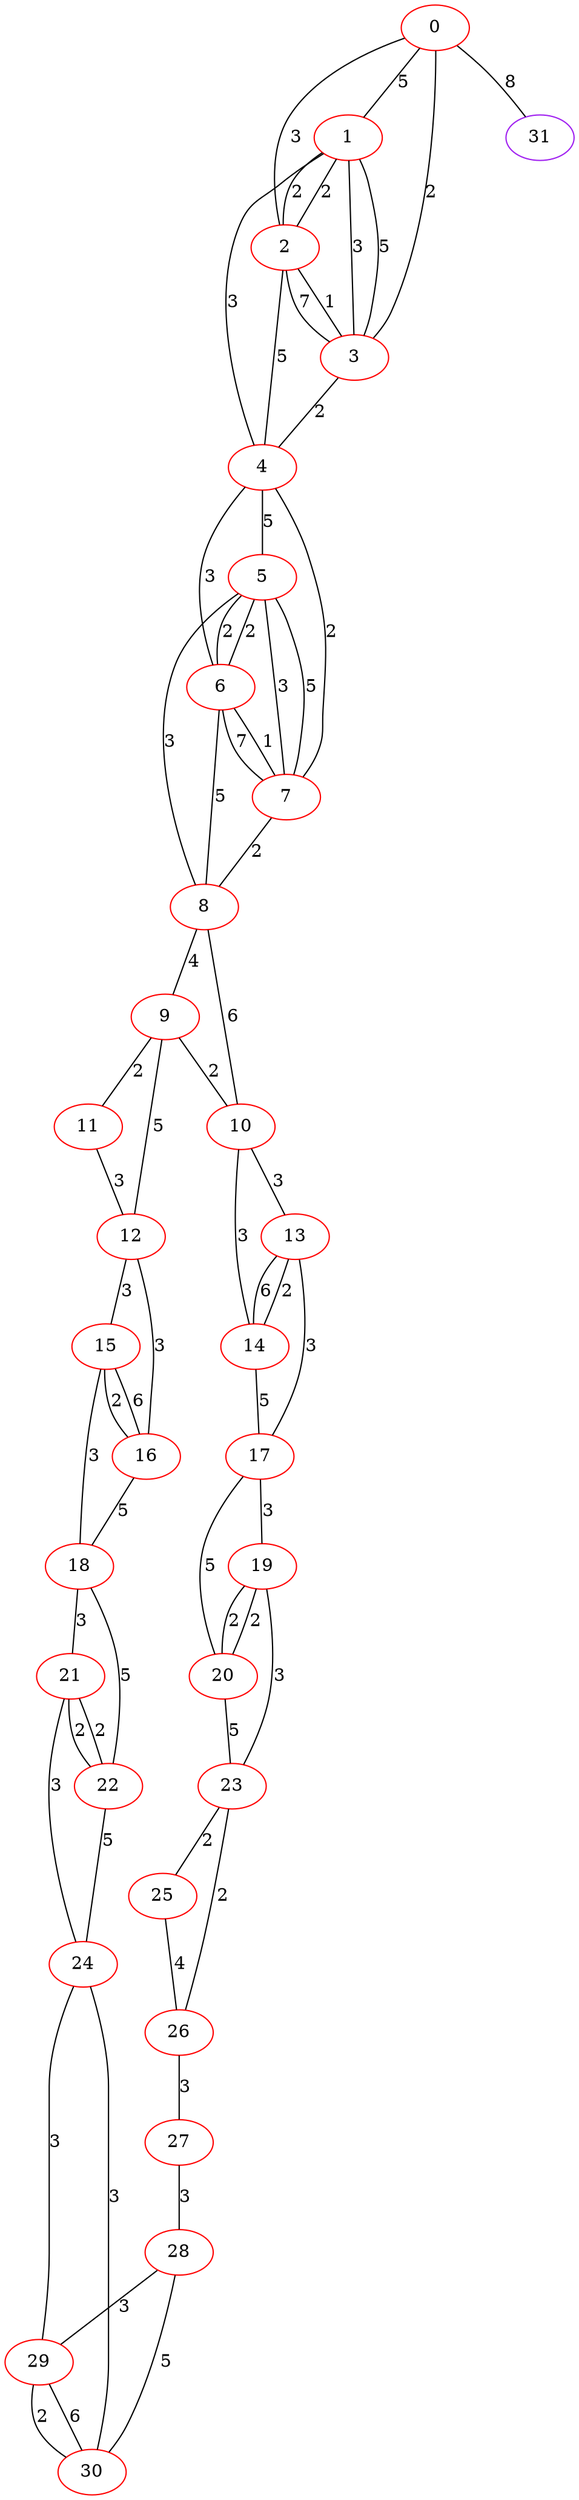graph "" {
0 [color=red, weight=1];
1 [color=red, weight=1];
2 [color=red, weight=1];
3 [color=red, weight=1];
4 [color=red, weight=1];
5 [color=red, weight=1];
6 [color=red, weight=1];
7 [color=red, weight=1];
8 [color=red, weight=1];
9 [color=red, weight=1];
10 [color=red, weight=1];
11 [color=red, weight=1];
12 [color=red, weight=1];
13 [color=red, weight=1];
14 [color=red, weight=1];
15 [color=red, weight=1];
16 [color=red, weight=1];
17 [color=red, weight=1];
18 [color=red, weight=1];
19 [color=red, weight=1];
20 [color=red, weight=1];
21 [color=red, weight=1];
22 [color=red, weight=1];
23 [color=red, weight=1];
24 [color=red, weight=1];
25 [color=red, weight=1];
26 [color=red, weight=1];
27 [color=red, weight=1];
28 [color=red, weight=1];
29 [color=red, weight=1];
30 [color=red, weight=1];
31 [color=purple, weight=4];
0 -- 1  [key=0, label=5];
0 -- 2  [key=0, label=3];
0 -- 3  [key=0, label=2];
0 -- 31  [key=0, label=8];
1 -- 2  [key=0, label=2];
1 -- 2  [key=1, label=2];
1 -- 3  [key=0, label=3];
1 -- 3  [key=1, label=5];
1 -- 4  [key=0, label=3];
2 -- 3  [key=0, label=1];
2 -- 3  [key=1, label=7];
2 -- 4  [key=0, label=5];
3 -- 4  [key=0, label=2];
4 -- 5  [key=0, label=5];
4 -- 6  [key=0, label=3];
4 -- 7  [key=0, label=2];
5 -- 8  [key=0, label=3];
5 -- 6  [key=0, label=2];
5 -- 6  [key=1, label=2];
5 -- 7  [key=0, label=3];
5 -- 7  [key=1, label=5];
6 -- 8  [key=0, label=5];
6 -- 7  [key=0, label=1];
6 -- 7  [key=1, label=7];
7 -- 8  [key=0, label=2];
8 -- 9  [key=0, label=4];
8 -- 10  [key=0, label=6];
9 -- 10  [key=0, label=2];
9 -- 11  [key=0, label=2];
9 -- 12  [key=0, label=5];
10 -- 13  [key=0, label=3];
10 -- 14  [key=0, label=3];
11 -- 12  [key=0, label=3];
12 -- 16  [key=0, label=3];
12 -- 15  [key=0, label=3];
13 -- 17  [key=0, label=3];
13 -- 14  [key=0, label=2];
13 -- 14  [key=1, label=6];
14 -- 17  [key=0, label=5];
15 -- 16  [key=0, label=6];
15 -- 16  [key=1, label=2];
15 -- 18  [key=0, label=3];
16 -- 18  [key=0, label=5];
17 -- 19  [key=0, label=3];
17 -- 20  [key=0, label=5];
18 -- 21  [key=0, label=3];
18 -- 22  [key=0, label=5];
19 -- 20  [key=0, label=2];
19 -- 20  [key=1, label=2];
19 -- 23  [key=0, label=3];
20 -- 23  [key=0, label=5];
21 -- 24  [key=0, label=3];
21 -- 22  [key=0, label=2];
21 -- 22  [key=1, label=2];
22 -- 24  [key=0, label=5];
23 -- 25  [key=0, label=2];
23 -- 26  [key=0, label=2];
24 -- 30  [key=0, label=3];
24 -- 29  [key=0, label=3];
25 -- 26  [key=0, label=4];
26 -- 27  [key=0, label=3];
27 -- 28  [key=0, label=3];
28 -- 29  [key=0, label=3];
28 -- 30  [key=0, label=5];
29 -- 30  [key=0, label=2];
29 -- 30  [key=1, label=6];
}
